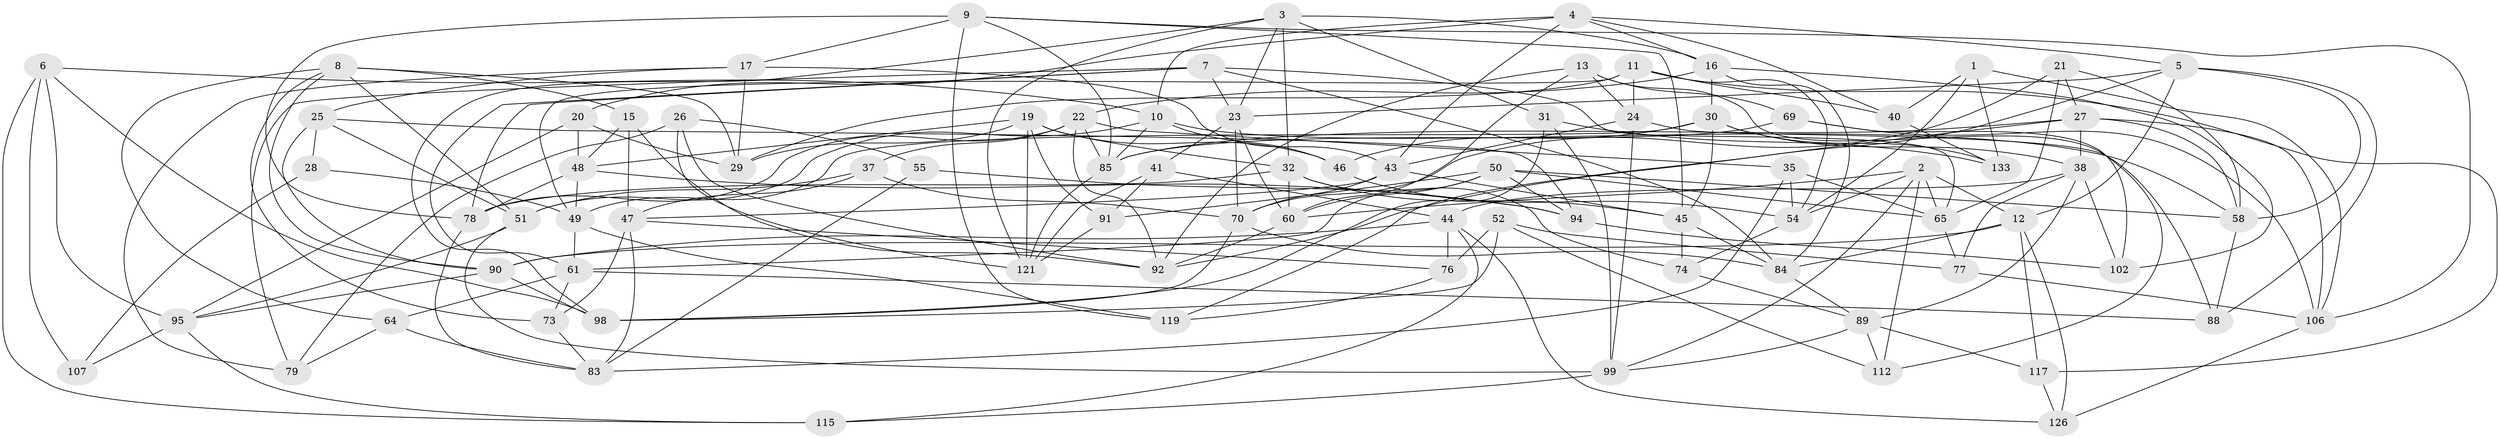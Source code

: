 // Generated by graph-tools (version 1.1) at 2025/52/02/27/25 19:52:34]
// undirected, 82 vertices, 210 edges
graph export_dot {
graph [start="1"]
  node [color=gray90,style=filled];
  1;
  2 [super="+14"];
  3 [super="+39"];
  4 [super="+34"];
  5 [super="+18"];
  6 [super="+56"];
  7 [super="+36"];
  8 [super="+114"];
  9 [super="+87"];
  10 [super="+42"];
  11 [super="+118"];
  12 [super="+59"];
  13 [super="+131"];
  15;
  16 [super="+66"];
  17 [super="+80"];
  19 [super="+82"];
  20;
  21;
  22 [super="+68"];
  23 [super="+125"];
  24 [super="+57"];
  25 [super="+130"];
  26;
  27 [super="+62"];
  28;
  29 [super="+113"];
  30 [super="+86"];
  31;
  32 [super="+33"];
  35;
  37;
  38 [super="+71"];
  40;
  41;
  43 [super="+104"];
  44 [super="+63"];
  45 [super="+93"];
  46;
  47 [super="+53"];
  48 [super="+110"];
  49 [super="+122"];
  50 [super="+75"];
  51 [super="+67"];
  52;
  54 [super="+127"];
  55;
  58 [super="+97"];
  60 [super="+101"];
  61 [super="+124"];
  64;
  65 [super="+72"];
  69;
  70 [super="+120"];
  73;
  74;
  76;
  77;
  78 [super="+81"];
  79;
  83 [super="+96"];
  84 [super="+128"];
  85 [super="+123"];
  88;
  89 [super="+116"];
  90 [super="+105"];
  91;
  92 [super="+111"];
  94 [super="+108"];
  95 [super="+129"];
  98 [super="+103"];
  99 [super="+100"];
  102;
  106 [super="+109"];
  107;
  112;
  115;
  117;
  119;
  121 [super="+132"];
  126;
  133;
  1 -- 133;
  1 -- 40;
  1 -- 54;
  1 -- 106;
  2 -- 112;
  2 -- 65;
  2 -- 99;
  2 -- 60;
  2 -- 54;
  2 -- 12;
  3 -- 23;
  3 -- 31;
  3 -- 98;
  3 -- 16;
  3 -- 121;
  3 -- 32;
  4 -- 10;
  4 -- 16;
  4 -- 5;
  4 -- 40;
  4 -- 43;
  4 -- 20;
  5 -- 88;
  5 -- 58;
  5 -- 119;
  5 -- 23;
  5 -- 12;
  6 -- 107 [weight=2];
  6 -- 95;
  6 -- 98;
  6 -- 115;
  6 -- 10;
  7 -- 79;
  7 -- 65;
  7 -- 61;
  7 -- 84;
  7 -- 23;
  7 -- 78;
  8 -- 15;
  8 -- 64;
  8 -- 73;
  8 -- 29;
  8 -- 51;
  8 -- 90;
  9 -- 17;
  9 -- 78;
  9 -- 119;
  9 -- 106;
  9 -- 85;
  9 -- 45;
  10 -- 85;
  10 -- 46;
  10 -- 51;
  10 -- 58;
  11 -- 117;
  11 -- 24;
  11 -- 29;
  11 -- 40;
  11 -- 49;
  11 -- 54;
  12 -- 117;
  12 -- 126;
  12 -- 90;
  12 -- 84;
  13 -- 24 [weight=2];
  13 -- 69;
  13 -- 112;
  13 -- 60;
  13 -- 92;
  15 -- 92;
  15 -- 47;
  15 -- 48;
  16 -- 22;
  16 -- 102;
  16 -- 84;
  16 -- 30;
  17 -- 29 [weight=2];
  17 -- 25;
  17 -- 43;
  17 -- 79;
  19 -- 48;
  19 -- 46;
  19 -- 91;
  19 -- 32;
  19 -- 121;
  19 -- 29;
  20 -- 29;
  20 -- 95;
  20 -- 48;
  21 -- 27;
  21 -- 70;
  21 -- 65;
  21 -- 58;
  22 -- 37;
  22 -- 85;
  22 -- 35;
  22 -- 92;
  22 -- 78;
  23 -- 41;
  23 -- 60;
  23 -- 70;
  24 -- 43;
  24 -- 88;
  24 -- 99;
  25 -- 94;
  25 -- 51;
  25 -- 28 [weight=2];
  25 -- 90;
  26 -- 121;
  26 -- 79;
  26 -- 92;
  26 -- 55;
  27 -- 106;
  27 -- 38;
  27 -- 58;
  27 -- 92;
  27 -- 85;
  28 -- 107;
  28 -- 49;
  30 -- 45;
  30 -- 49;
  30 -- 133;
  30 -- 46;
  30 -- 38;
  31 -- 99;
  31 -- 98;
  31 -- 133;
  32 -- 60;
  32 -- 78;
  32 -- 74;
  32 -- 45;
  35 -- 54;
  35 -- 65;
  35 -- 83;
  37 -- 51;
  37 -- 47;
  37 -- 70;
  38 -- 102;
  38 -- 89;
  38 -- 44;
  38 -- 77;
  40 -- 133;
  41 -- 91;
  41 -- 121;
  41 -- 44;
  43 -- 45;
  43 -- 70;
  43 -- 47;
  44 -- 76;
  44 -- 126;
  44 -- 115;
  44 -- 90;
  45 -- 84;
  45 -- 74;
  46 -- 54;
  47 -- 73;
  47 -- 76;
  47 -- 83;
  48 -- 49;
  48 -- 94;
  48 -- 78;
  49 -- 61;
  49 -- 119;
  50 -- 65;
  50 -- 60;
  50 -- 61;
  50 -- 91;
  50 -- 94;
  50 -- 58;
  51 -- 95;
  51 -- 99;
  52 -- 112;
  52 -- 77;
  52 -- 76;
  52 -- 98;
  54 -- 74;
  55 -- 83;
  55 -- 94 [weight=2];
  58 -- 88;
  60 -- 92;
  61 -- 88;
  61 -- 64;
  61 -- 73;
  64 -- 79;
  64 -- 83;
  65 -- 77;
  69 -- 102;
  69 -- 106;
  69 -- 85;
  70 -- 98;
  70 -- 84;
  73 -- 83;
  74 -- 89;
  76 -- 119;
  77 -- 106;
  78 -- 83;
  84 -- 89;
  85 -- 121;
  89 -- 112;
  89 -- 117;
  89 -- 99;
  90 -- 98;
  90 -- 95;
  91 -- 121;
  94 -- 102;
  95 -- 107;
  95 -- 115;
  99 -- 115;
  106 -- 126;
  117 -- 126;
}
